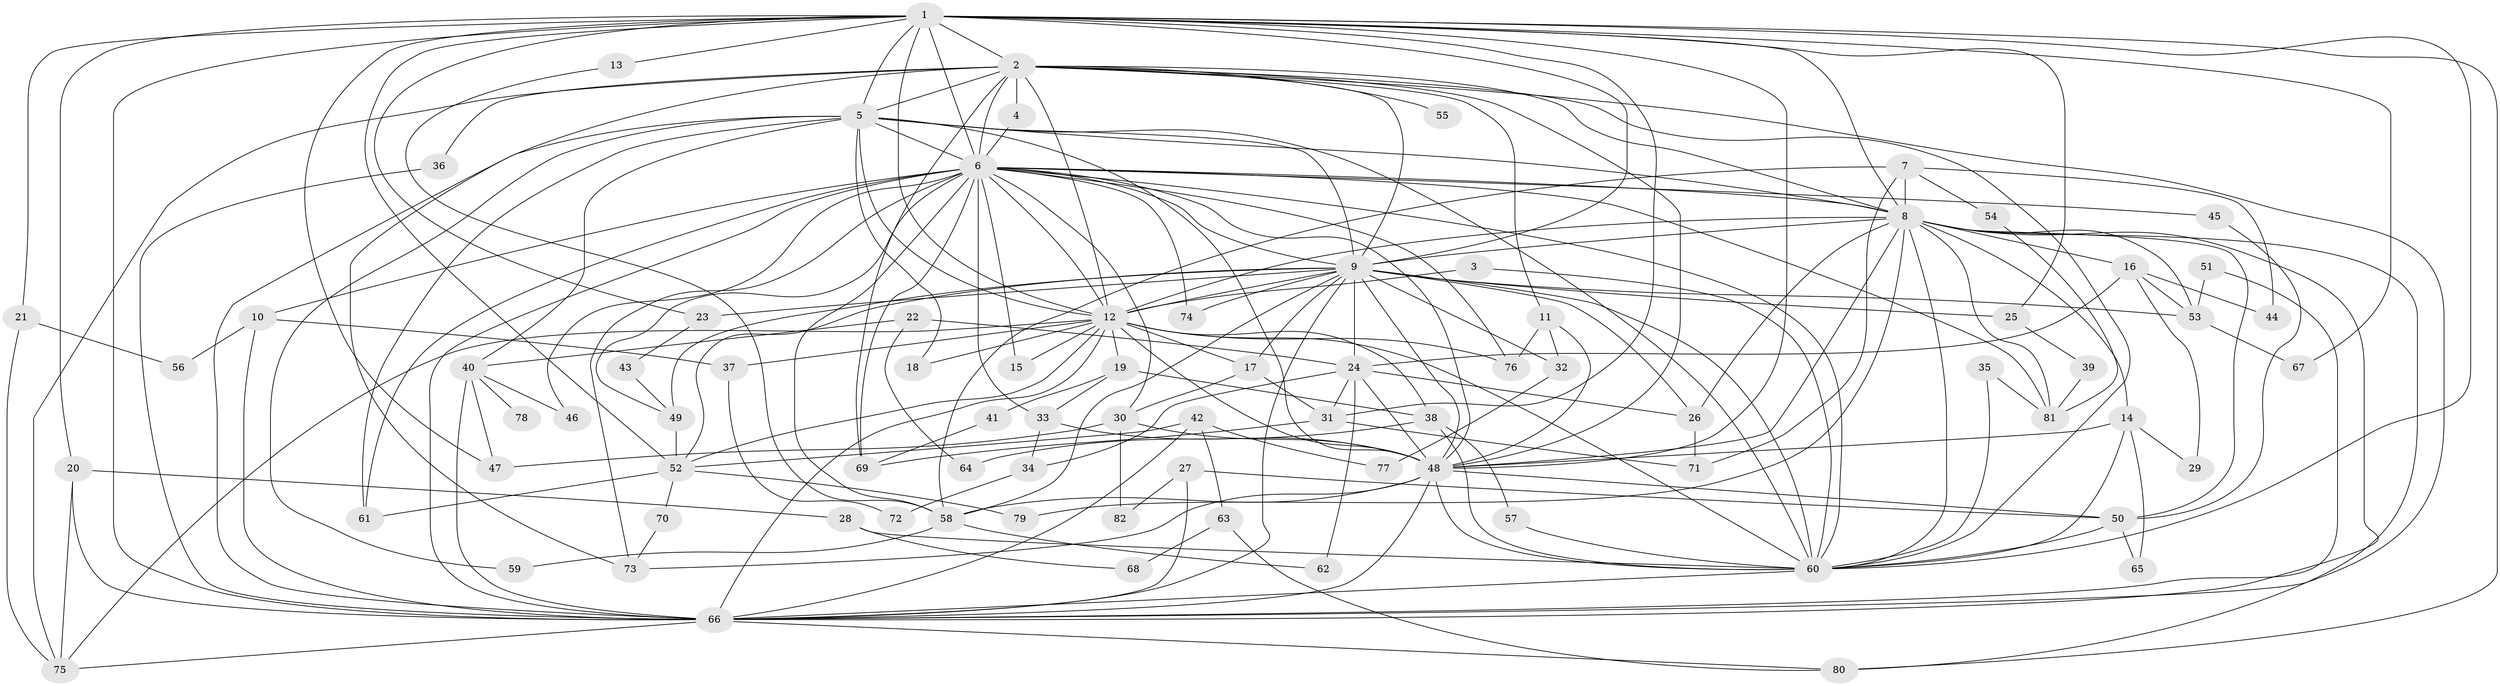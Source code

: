 // original degree distribution, {17: 0.008620689655172414, 23: 0.017241379310344827, 26: 0.008620689655172414, 20: 0.017241379310344827, 19: 0.008620689655172414, 18: 0.017241379310344827, 21: 0.008620689655172414, 2: 0.5517241379310345, 5: 0.09482758620689655, 6: 0.017241379310344827, 9: 0.008620689655172414, 7: 0.008620689655172414, 8: 0.017241379310344827, 4: 0.0603448275862069, 3: 0.15517241379310345}
// Generated by graph-tools (version 1.1) at 2025/36/03/04/25 23:36:14]
// undirected, 82 vertices, 206 edges
graph export_dot {
  node [color=gray90,style=filled];
  1;
  2;
  3;
  4;
  5;
  6;
  7;
  8;
  9;
  10;
  11;
  12;
  13;
  14;
  15;
  16;
  17;
  18;
  19;
  20;
  21;
  22;
  23;
  24;
  25;
  26;
  27;
  28;
  29;
  30;
  31;
  32;
  33;
  34;
  35;
  36;
  37;
  38;
  39;
  40;
  41;
  42;
  43;
  44;
  45;
  46;
  47;
  48;
  49;
  50;
  51;
  52;
  53;
  54;
  55;
  56;
  57;
  58;
  59;
  60;
  61;
  62;
  63;
  64;
  65;
  66;
  67;
  68;
  69;
  70;
  71;
  72;
  73;
  74;
  75;
  76;
  77;
  78;
  79;
  80;
  81;
  82;
  1 -- 2 [weight=1.0];
  1 -- 5 [weight=2.0];
  1 -- 6 [weight=1.0];
  1 -- 8 [weight=1.0];
  1 -- 9 [weight=2.0];
  1 -- 12 [weight=1.0];
  1 -- 13 [weight=1.0];
  1 -- 20 [weight=1.0];
  1 -- 21 [weight=1.0];
  1 -- 23 [weight=1.0];
  1 -- 25 [weight=1.0];
  1 -- 31 [weight=1.0];
  1 -- 47 [weight=1.0];
  1 -- 48 [weight=2.0];
  1 -- 52 [weight=1.0];
  1 -- 60 [weight=1.0];
  1 -- 66 [weight=2.0];
  1 -- 67 [weight=1.0];
  1 -- 80 [weight=1.0];
  2 -- 4 [weight=1.0];
  2 -- 5 [weight=2.0];
  2 -- 6 [weight=1.0];
  2 -- 8 [weight=1.0];
  2 -- 9 [weight=1.0];
  2 -- 11 [weight=1.0];
  2 -- 12 [weight=1.0];
  2 -- 36 [weight=1.0];
  2 -- 48 [weight=1.0];
  2 -- 55 [weight=1.0];
  2 -- 60 [weight=1.0];
  2 -- 66 [weight=1.0];
  2 -- 69 [weight=1.0];
  2 -- 73 [weight=1.0];
  2 -- 75 [weight=1.0];
  3 -- 12 [weight=1.0];
  3 -- 60 [weight=1.0];
  4 -- 6 [weight=1.0];
  5 -- 6 [weight=2.0];
  5 -- 8 [weight=1.0];
  5 -- 9 [weight=1.0];
  5 -- 12 [weight=2.0];
  5 -- 18 [weight=1.0];
  5 -- 40 [weight=2.0];
  5 -- 48 [weight=1.0];
  5 -- 59 [weight=1.0];
  5 -- 60 [weight=1.0];
  5 -- 61 [weight=1.0];
  5 -- 66 [weight=1.0];
  6 -- 8 [weight=1.0];
  6 -- 9 [weight=1.0];
  6 -- 10 [weight=1.0];
  6 -- 12 [weight=1.0];
  6 -- 15 [weight=1.0];
  6 -- 30 [weight=1.0];
  6 -- 33 [weight=2.0];
  6 -- 45 [weight=1.0];
  6 -- 46 [weight=1.0];
  6 -- 48 [weight=1.0];
  6 -- 49 [weight=1.0];
  6 -- 58 [weight=1.0];
  6 -- 60 [weight=1.0];
  6 -- 61 [weight=1.0];
  6 -- 66 [weight=1.0];
  6 -- 69 [weight=1.0];
  6 -- 73 [weight=1.0];
  6 -- 74 [weight=1.0];
  6 -- 76 [weight=1.0];
  6 -- 81 [weight=1.0];
  7 -- 8 [weight=1.0];
  7 -- 44 [weight=1.0];
  7 -- 54 [weight=1.0];
  7 -- 58 [weight=1.0];
  7 -- 71 [weight=1.0];
  8 -- 9 [weight=1.0];
  8 -- 12 [weight=2.0];
  8 -- 14 [weight=1.0];
  8 -- 16 [weight=1.0];
  8 -- 26 [weight=1.0];
  8 -- 48 [weight=1.0];
  8 -- 50 [weight=1.0];
  8 -- 53 [weight=1.0];
  8 -- 60 [weight=1.0];
  8 -- 66 [weight=1.0];
  8 -- 79 [weight=1.0];
  8 -- 80 [weight=1.0];
  8 -- 81 [weight=1.0];
  9 -- 12 [weight=1.0];
  9 -- 17 [weight=1.0];
  9 -- 23 [weight=1.0];
  9 -- 24 [weight=1.0];
  9 -- 25 [weight=1.0];
  9 -- 26 [weight=1.0];
  9 -- 32 [weight=1.0];
  9 -- 48 [weight=1.0];
  9 -- 49 [weight=1.0];
  9 -- 52 [weight=1.0];
  9 -- 53 [weight=1.0];
  9 -- 58 [weight=1.0];
  9 -- 60 [weight=1.0];
  9 -- 66 [weight=1.0];
  9 -- 74 [weight=1.0];
  10 -- 37 [weight=1.0];
  10 -- 56 [weight=1.0];
  10 -- 66 [weight=1.0];
  11 -- 32 [weight=1.0];
  11 -- 48 [weight=1.0];
  11 -- 76 [weight=1.0];
  12 -- 15 [weight=1.0];
  12 -- 17 [weight=1.0];
  12 -- 18 [weight=1.0];
  12 -- 19 [weight=2.0];
  12 -- 37 [weight=1.0];
  12 -- 38 [weight=1.0];
  12 -- 48 [weight=1.0];
  12 -- 52 [weight=1.0];
  12 -- 60 [weight=2.0];
  12 -- 66 [weight=1.0];
  12 -- 75 [weight=1.0];
  12 -- 76 [weight=1.0];
  13 -- 58 [weight=1.0];
  14 -- 29 [weight=1.0];
  14 -- 48 [weight=1.0];
  14 -- 60 [weight=1.0];
  14 -- 65 [weight=1.0];
  16 -- 24 [weight=1.0];
  16 -- 29 [weight=1.0];
  16 -- 44 [weight=1.0];
  16 -- 53 [weight=1.0];
  17 -- 30 [weight=1.0];
  17 -- 31 [weight=1.0];
  19 -- 33 [weight=1.0];
  19 -- 38 [weight=1.0];
  19 -- 41 [weight=1.0];
  20 -- 28 [weight=1.0];
  20 -- 66 [weight=1.0];
  20 -- 75 [weight=1.0];
  21 -- 56 [weight=1.0];
  21 -- 75 [weight=1.0];
  22 -- 24 [weight=1.0];
  22 -- 40 [weight=1.0];
  22 -- 64 [weight=1.0];
  23 -- 43 [weight=1.0];
  24 -- 26 [weight=1.0];
  24 -- 31 [weight=1.0];
  24 -- 34 [weight=1.0];
  24 -- 48 [weight=2.0];
  24 -- 62 [weight=1.0];
  25 -- 39 [weight=1.0];
  26 -- 71 [weight=1.0];
  27 -- 50 [weight=1.0];
  27 -- 66 [weight=1.0];
  27 -- 82 [weight=1.0];
  28 -- 60 [weight=1.0];
  28 -- 68 [weight=1.0];
  30 -- 47 [weight=1.0];
  30 -- 48 [weight=1.0];
  30 -- 82 [weight=1.0];
  31 -- 69 [weight=1.0];
  31 -- 71 [weight=1.0];
  32 -- 77 [weight=1.0];
  33 -- 34 [weight=1.0];
  33 -- 48 [weight=1.0];
  34 -- 72 [weight=1.0];
  35 -- 60 [weight=1.0];
  35 -- 81 [weight=1.0];
  36 -- 66 [weight=1.0];
  37 -- 72 [weight=1.0];
  38 -- 57 [weight=1.0];
  38 -- 60 [weight=1.0];
  38 -- 64 [weight=1.0];
  39 -- 81 [weight=1.0];
  40 -- 46 [weight=1.0];
  40 -- 47 [weight=1.0];
  40 -- 66 [weight=1.0];
  40 -- 78 [weight=1.0];
  41 -- 69 [weight=1.0];
  42 -- 52 [weight=1.0];
  42 -- 63 [weight=1.0];
  42 -- 66 [weight=1.0];
  42 -- 77 [weight=1.0];
  43 -- 49 [weight=1.0];
  45 -- 50 [weight=1.0];
  48 -- 50 [weight=1.0];
  48 -- 58 [weight=1.0];
  48 -- 60 [weight=1.0];
  48 -- 66 [weight=1.0];
  48 -- 73 [weight=1.0];
  49 -- 52 [weight=1.0];
  50 -- 60 [weight=1.0];
  50 -- 65 [weight=1.0];
  51 -- 53 [weight=1.0];
  51 -- 66 [weight=1.0];
  52 -- 61 [weight=1.0];
  52 -- 70 [weight=1.0];
  52 -- 79 [weight=1.0];
  53 -- 67 [weight=1.0];
  54 -- 81 [weight=1.0];
  57 -- 60 [weight=1.0];
  58 -- 59 [weight=1.0];
  58 -- 62 [weight=1.0];
  60 -- 66 [weight=1.0];
  63 -- 68 [weight=1.0];
  63 -- 80 [weight=1.0];
  66 -- 75 [weight=1.0];
  66 -- 80 [weight=1.0];
  70 -- 73 [weight=1.0];
}
